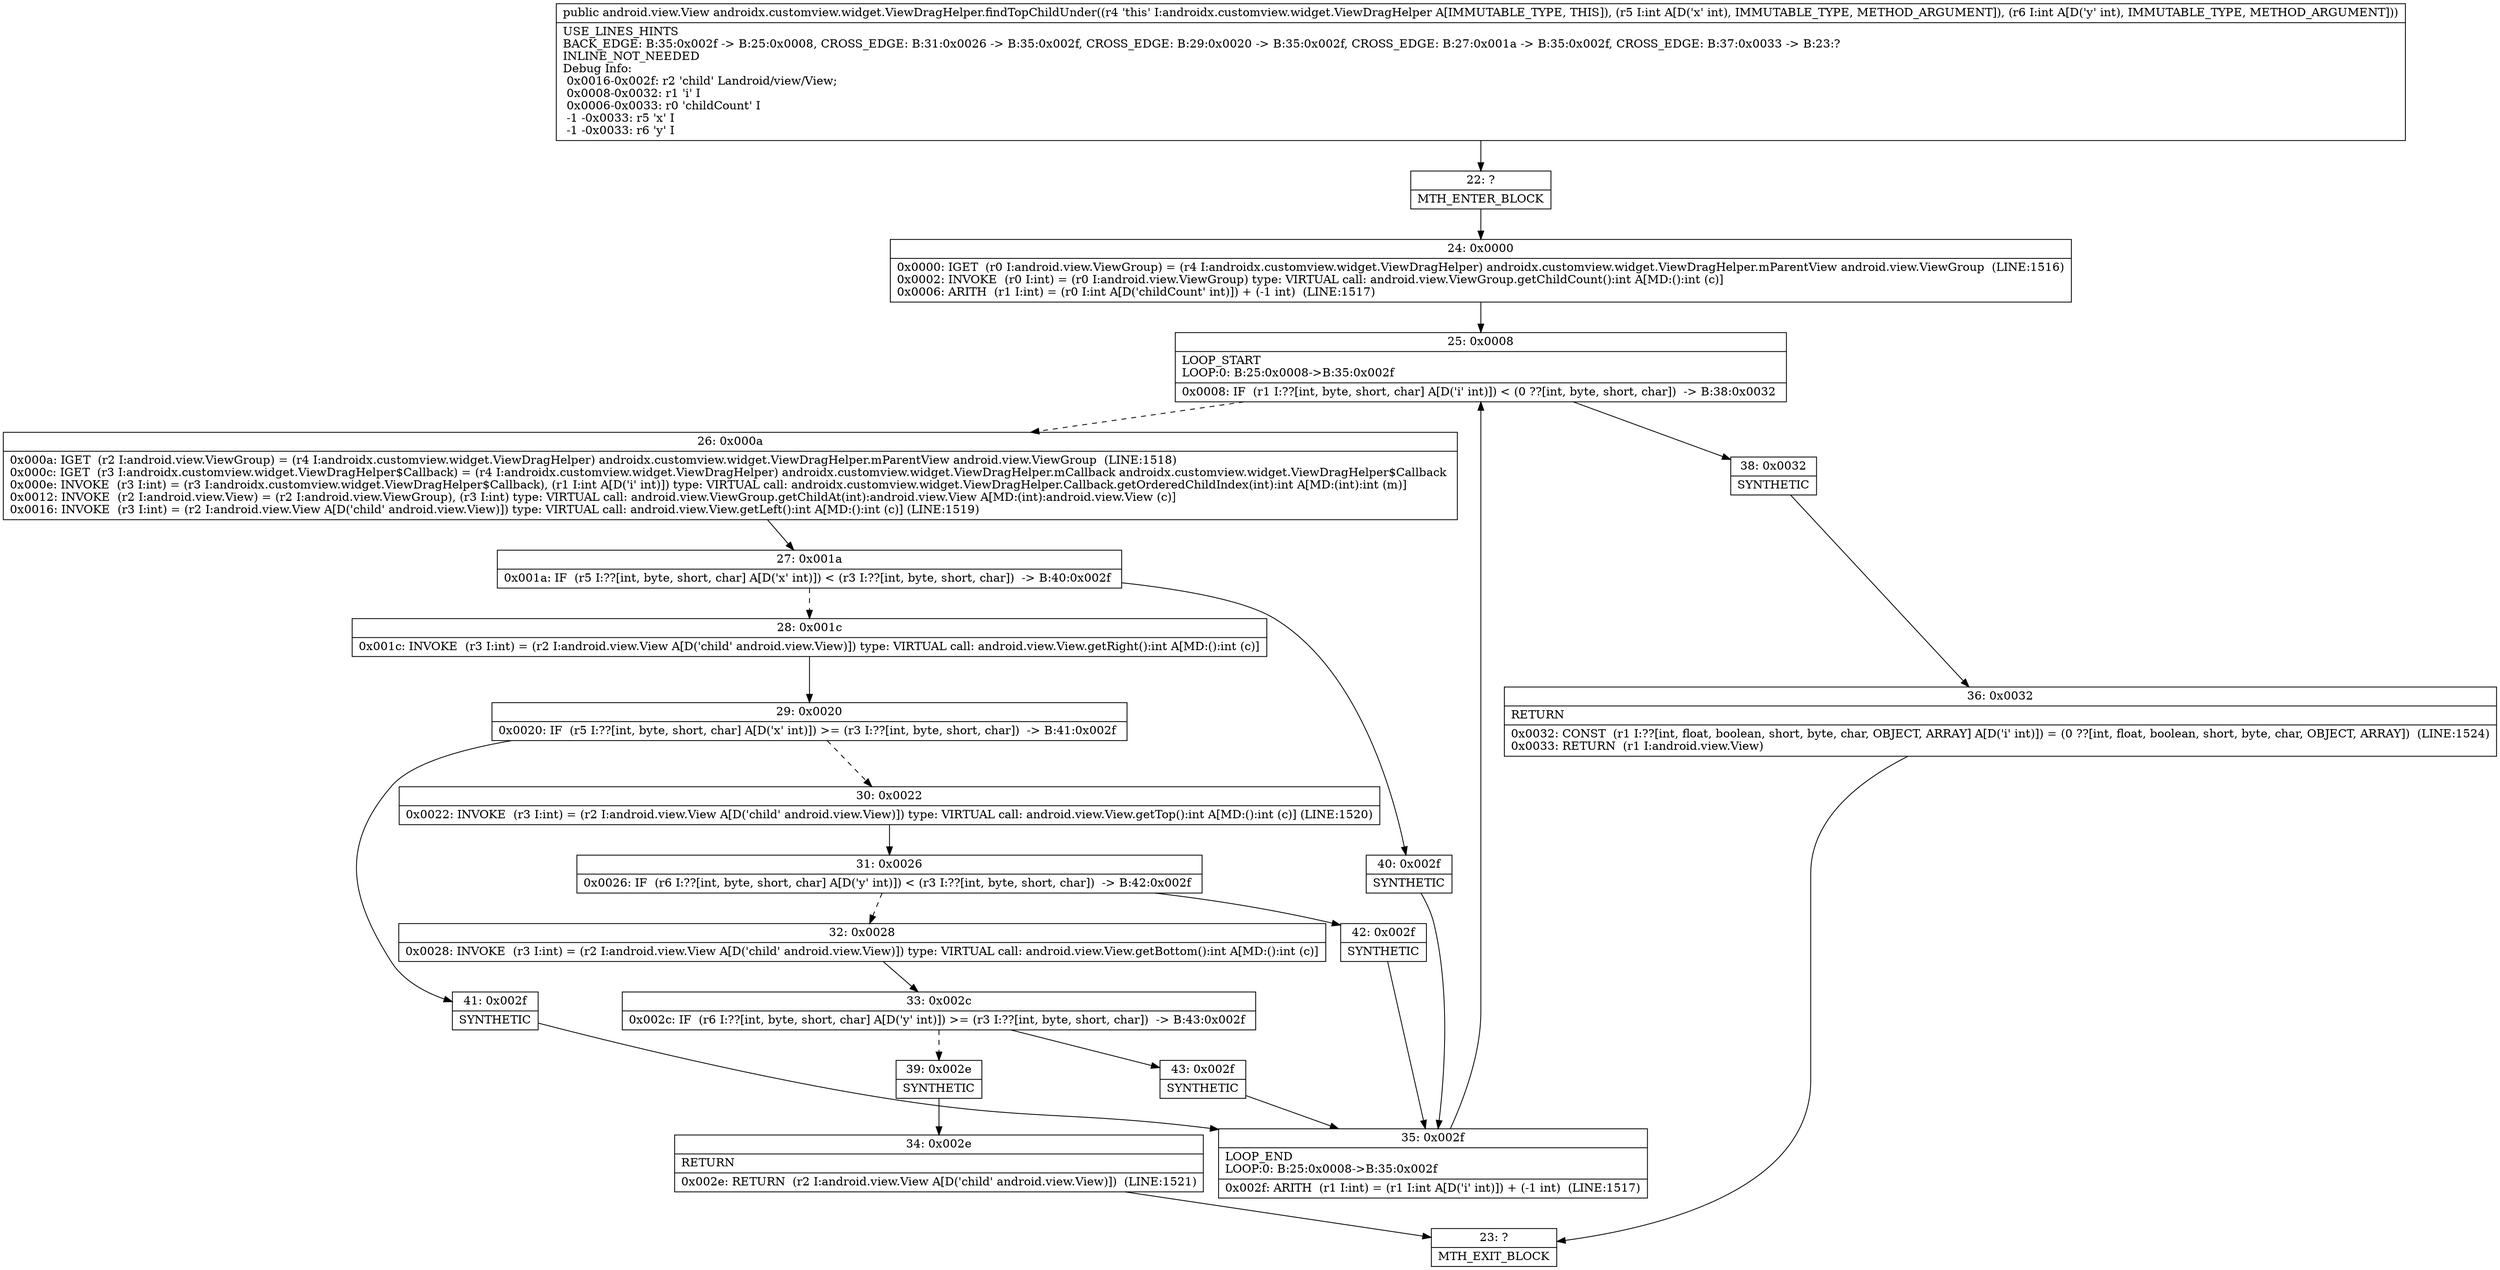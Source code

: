 digraph "CFG forandroidx.customview.widget.ViewDragHelper.findTopChildUnder(II)Landroid\/view\/View;" {
Node_22 [shape=record,label="{22\:\ ?|MTH_ENTER_BLOCK\l}"];
Node_24 [shape=record,label="{24\:\ 0x0000|0x0000: IGET  (r0 I:android.view.ViewGroup) = (r4 I:androidx.customview.widget.ViewDragHelper) androidx.customview.widget.ViewDragHelper.mParentView android.view.ViewGroup  (LINE:1516)\l0x0002: INVOKE  (r0 I:int) = (r0 I:android.view.ViewGroup) type: VIRTUAL call: android.view.ViewGroup.getChildCount():int A[MD:():int (c)]\l0x0006: ARITH  (r1 I:int) = (r0 I:int A[D('childCount' int)]) + (\-1 int)  (LINE:1517)\l}"];
Node_25 [shape=record,label="{25\:\ 0x0008|LOOP_START\lLOOP:0: B:25:0x0008\-\>B:35:0x002f\l|0x0008: IF  (r1 I:??[int, byte, short, char] A[D('i' int)]) \< (0 ??[int, byte, short, char])  \-\> B:38:0x0032 \l}"];
Node_26 [shape=record,label="{26\:\ 0x000a|0x000a: IGET  (r2 I:android.view.ViewGroup) = (r4 I:androidx.customview.widget.ViewDragHelper) androidx.customview.widget.ViewDragHelper.mParentView android.view.ViewGroup  (LINE:1518)\l0x000c: IGET  (r3 I:androidx.customview.widget.ViewDragHelper$Callback) = (r4 I:androidx.customview.widget.ViewDragHelper) androidx.customview.widget.ViewDragHelper.mCallback androidx.customview.widget.ViewDragHelper$Callback \l0x000e: INVOKE  (r3 I:int) = (r3 I:androidx.customview.widget.ViewDragHelper$Callback), (r1 I:int A[D('i' int)]) type: VIRTUAL call: androidx.customview.widget.ViewDragHelper.Callback.getOrderedChildIndex(int):int A[MD:(int):int (m)]\l0x0012: INVOKE  (r2 I:android.view.View) = (r2 I:android.view.ViewGroup), (r3 I:int) type: VIRTUAL call: android.view.ViewGroup.getChildAt(int):android.view.View A[MD:(int):android.view.View (c)]\l0x0016: INVOKE  (r3 I:int) = (r2 I:android.view.View A[D('child' android.view.View)]) type: VIRTUAL call: android.view.View.getLeft():int A[MD:():int (c)] (LINE:1519)\l}"];
Node_27 [shape=record,label="{27\:\ 0x001a|0x001a: IF  (r5 I:??[int, byte, short, char] A[D('x' int)]) \< (r3 I:??[int, byte, short, char])  \-\> B:40:0x002f \l}"];
Node_28 [shape=record,label="{28\:\ 0x001c|0x001c: INVOKE  (r3 I:int) = (r2 I:android.view.View A[D('child' android.view.View)]) type: VIRTUAL call: android.view.View.getRight():int A[MD:():int (c)]\l}"];
Node_29 [shape=record,label="{29\:\ 0x0020|0x0020: IF  (r5 I:??[int, byte, short, char] A[D('x' int)]) \>= (r3 I:??[int, byte, short, char])  \-\> B:41:0x002f \l}"];
Node_30 [shape=record,label="{30\:\ 0x0022|0x0022: INVOKE  (r3 I:int) = (r2 I:android.view.View A[D('child' android.view.View)]) type: VIRTUAL call: android.view.View.getTop():int A[MD:():int (c)] (LINE:1520)\l}"];
Node_31 [shape=record,label="{31\:\ 0x0026|0x0026: IF  (r6 I:??[int, byte, short, char] A[D('y' int)]) \< (r3 I:??[int, byte, short, char])  \-\> B:42:0x002f \l}"];
Node_32 [shape=record,label="{32\:\ 0x0028|0x0028: INVOKE  (r3 I:int) = (r2 I:android.view.View A[D('child' android.view.View)]) type: VIRTUAL call: android.view.View.getBottom():int A[MD:():int (c)]\l}"];
Node_33 [shape=record,label="{33\:\ 0x002c|0x002c: IF  (r6 I:??[int, byte, short, char] A[D('y' int)]) \>= (r3 I:??[int, byte, short, char])  \-\> B:43:0x002f \l}"];
Node_39 [shape=record,label="{39\:\ 0x002e|SYNTHETIC\l}"];
Node_34 [shape=record,label="{34\:\ 0x002e|RETURN\l|0x002e: RETURN  (r2 I:android.view.View A[D('child' android.view.View)])  (LINE:1521)\l}"];
Node_23 [shape=record,label="{23\:\ ?|MTH_EXIT_BLOCK\l}"];
Node_43 [shape=record,label="{43\:\ 0x002f|SYNTHETIC\l}"];
Node_35 [shape=record,label="{35\:\ 0x002f|LOOP_END\lLOOP:0: B:25:0x0008\-\>B:35:0x002f\l|0x002f: ARITH  (r1 I:int) = (r1 I:int A[D('i' int)]) + (\-1 int)  (LINE:1517)\l}"];
Node_42 [shape=record,label="{42\:\ 0x002f|SYNTHETIC\l}"];
Node_41 [shape=record,label="{41\:\ 0x002f|SYNTHETIC\l}"];
Node_40 [shape=record,label="{40\:\ 0x002f|SYNTHETIC\l}"];
Node_38 [shape=record,label="{38\:\ 0x0032|SYNTHETIC\l}"];
Node_36 [shape=record,label="{36\:\ 0x0032|RETURN\l|0x0032: CONST  (r1 I:??[int, float, boolean, short, byte, char, OBJECT, ARRAY] A[D('i' int)]) = (0 ??[int, float, boolean, short, byte, char, OBJECT, ARRAY])  (LINE:1524)\l0x0033: RETURN  (r1 I:android.view.View) \l}"];
MethodNode[shape=record,label="{public android.view.View androidx.customview.widget.ViewDragHelper.findTopChildUnder((r4 'this' I:androidx.customview.widget.ViewDragHelper A[IMMUTABLE_TYPE, THIS]), (r5 I:int A[D('x' int), IMMUTABLE_TYPE, METHOD_ARGUMENT]), (r6 I:int A[D('y' int), IMMUTABLE_TYPE, METHOD_ARGUMENT]))  | USE_LINES_HINTS\lBACK_EDGE: B:35:0x002f \-\> B:25:0x0008, CROSS_EDGE: B:31:0x0026 \-\> B:35:0x002f, CROSS_EDGE: B:29:0x0020 \-\> B:35:0x002f, CROSS_EDGE: B:27:0x001a \-\> B:35:0x002f, CROSS_EDGE: B:37:0x0033 \-\> B:23:?\lINLINE_NOT_NEEDED\lDebug Info:\l  0x0016\-0x002f: r2 'child' Landroid\/view\/View;\l  0x0008\-0x0032: r1 'i' I\l  0x0006\-0x0033: r0 'childCount' I\l  \-1 \-0x0033: r5 'x' I\l  \-1 \-0x0033: r6 'y' I\l}"];
MethodNode -> Node_22;Node_22 -> Node_24;
Node_24 -> Node_25;
Node_25 -> Node_26[style=dashed];
Node_25 -> Node_38;
Node_26 -> Node_27;
Node_27 -> Node_28[style=dashed];
Node_27 -> Node_40;
Node_28 -> Node_29;
Node_29 -> Node_30[style=dashed];
Node_29 -> Node_41;
Node_30 -> Node_31;
Node_31 -> Node_32[style=dashed];
Node_31 -> Node_42;
Node_32 -> Node_33;
Node_33 -> Node_39[style=dashed];
Node_33 -> Node_43;
Node_39 -> Node_34;
Node_34 -> Node_23;
Node_43 -> Node_35;
Node_35 -> Node_25;
Node_42 -> Node_35;
Node_41 -> Node_35;
Node_40 -> Node_35;
Node_38 -> Node_36;
Node_36 -> Node_23;
}

